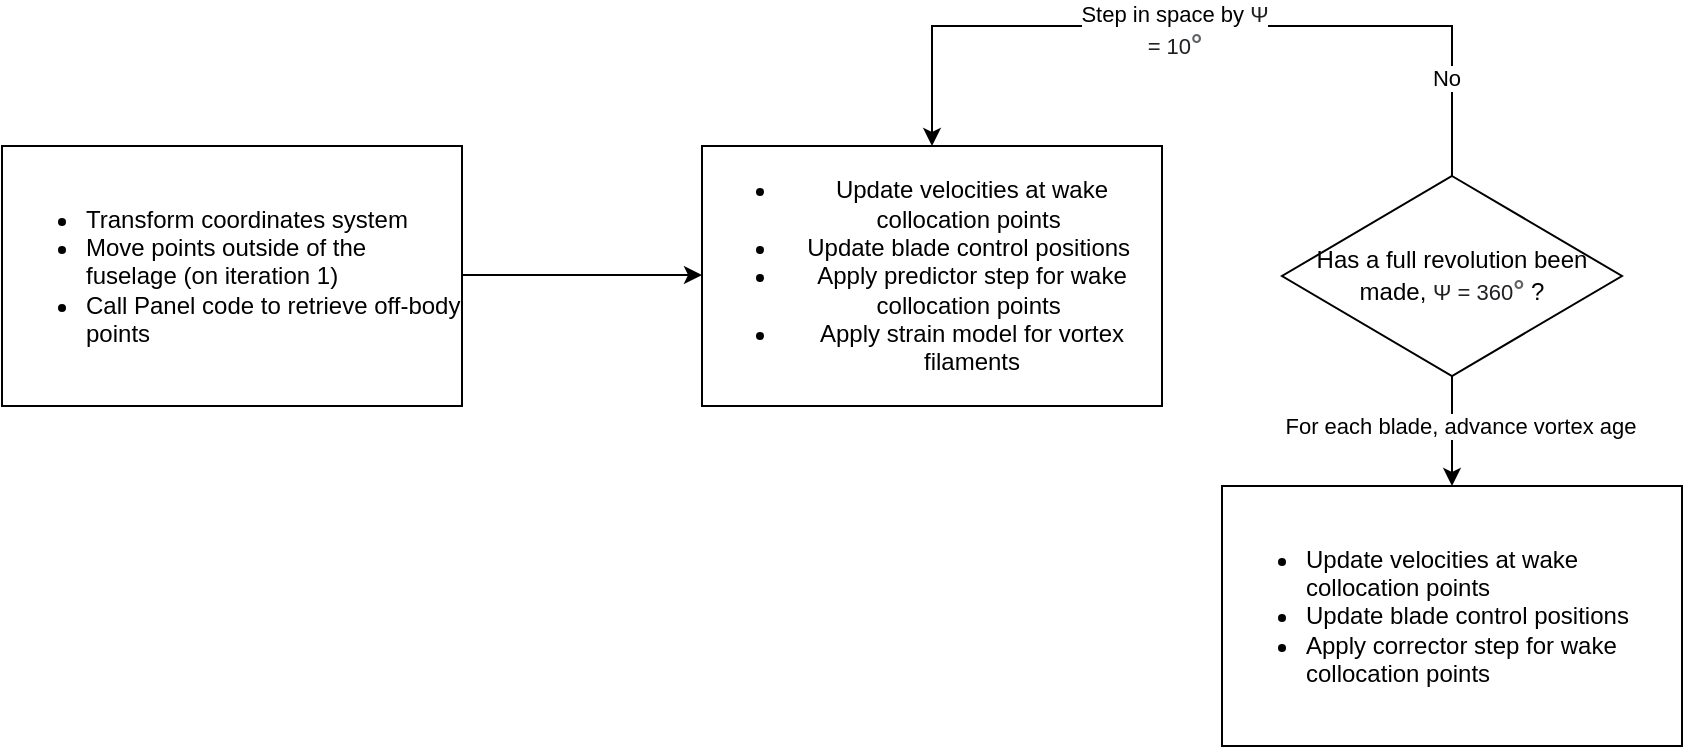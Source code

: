 <mxfile version="24.4.4" type="github">
  <diagram name="Page-1" id="dYHpgIoh0OSFnbPjg0Ja">
    <mxGraphModel dx="1434" dy="746" grid="1" gridSize="10" guides="1" tooltips="1" connect="1" arrows="1" fold="1" page="1" pageScale="1" pageWidth="1169" pageHeight="827" math="0" shadow="0">
      <root>
        <mxCell id="0" />
        <mxCell id="1" parent="0" />
        <mxCell id="wy7dXDqhOxnMxjMCWM0Q-1" value="&lt;ul&gt;&lt;li&gt;Transform coordinates system&lt;/li&gt;&lt;li style=&quot;&quot;&gt;Move points outside of the fuselage (on iteration 1)&lt;/li&gt;&lt;li style=&quot;&quot;&gt;Call Panel code to retrieve off-body points&amp;nbsp;&lt;/li&gt;&lt;/ul&gt;" style="rounded=0;whiteSpace=wrap;html=1;align=left;" vertex="1" parent="1">
          <mxGeometry x="90" y="260" width="230" height="130" as="geometry" />
        </mxCell>
        <mxCell id="wy7dXDqhOxnMxjMCWM0Q-2" value="&lt;div&gt;&lt;ul&gt;&lt;li&gt;Update velocities at wake collocation points&amp;nbsp;&lt;/li&gt;&lt;li&gt;Update blade control positions&amp;nbsp;&lt;/li&gt;&lt;li&gt;Apply predictor step for wake collocation points&amp;nbsp;&lt;/li&gt;&lt;li&gt;Apply strain model for vortex filaments&lt;/li&gt;&lt;/ul&gt;&lt;/div&gt;" style="rounded=0;whiteSpace=wrap;html=1;" vertex="1" parent="1">
          <mxGeometry x="440" y="260" width="230" height="130" as="geometry" />
        </mxCell>
        <mxCell id="wy7dXDqhOxnMxjMCWM0Q-3" value="" style="endArrow=classic;html=1;rounded=0;" edge="1" parent="1">
          <mxGeometry width="50" height="50" relative="1" as="geometry">
            <mxPoint x="320" y="324.5" as="sourcePoint" />
            <mxPoint x="440" y="324.5" as="targetPoint" />
          </mxGeometry>
        </mxCell>
        <mxCell id="wy7dXDqhOxnMxjMCWM0Q-4" value="Has a full revolution been made,&amp;nbsp;&lt;span style=&quot;font-size: 11px; color: rgb(32, 33, 36); font-family: &amp;quot;Google Sans&amp;quot;, arial, sans-serif; text-align: left;&quot;&gt;Ψ = 360&lt;/span&gt;&lt;span style=&quot;font-weight: bold; color: rgb(95, 99, 104); font-family: arial, sans-serif; font-size: 14px; text-align: left;&quot;&gt;°&lt;/span&gt;&amp;nbsp;?" style="rhombus;whiteSpace=wrap;html=1;" vertex="1" parent="1">
          <mxGeometry x="730" y="275" width="170" height="100" as="geometry" />
        </mxCell>
        <mxCell id="wy7dXDqhOxnMxjMCWM0Q-5" value="" style="endArrow=classic;html=1;rounded=0;exitX=0.5;exitY=0;exitDx=0;exitDy=0;entryX=0.5;entryY=0;entryDx=0;entryDy=0;" edge="1" parent="1" source="wy7dXDqhOxnMxjMCWM0Q-4" target="wy7dXDqhOxnMxjMCWM0Q-2">
          <mxGeometry width="50" height="50" relative="1" as="geometry">
            <mxPoint x="820" y="270" as="sourcePoint" />
            <mxPoint x="530" y="200" as="targetPoint" />
            <Array as="points">
              <mxPoint x="815" y="200" />
              <mxPoint x="555" y="200" />
            </Array>
          </mxGeometry>
        </mxCell>
        <mxCell id="wy7dXDqhOxnMxjMCWM0Q-6" value="Step in space by&amp;nbsp;&lt;span style=&quot;color: rgb(32, 33, 36); font-family: &amp;quot;Google Sans&amp;quot;, arial, sans-serif; text-align: left; text-wrap: wrap;&quot;&gt;&lt;font style=&quot;font-size: 11px;&quot;&gt;Ψ = 10&lt;/font&gt;&lt;/span&gt;&lt;span style=&quot;font-weight: bold; color: rgb(95, 99, 104); font-family: arial, sans-serif; font-size: 14px; text-align: left; text-wrap: wrap;&quot;&gt;°&lt;/span&gt;" style="edgeLabel;html=1;align=center;verticalAlign=middle;resizable=0;points=[];" vertex="1" connectable="0" parent="wy7dXDqhOxnMxjMCWM0Q-5">
          <mxGeometry x="0.084" y="2" relative="1" as="geometry">
            <mxPoint as="offset" />
          </mxGeometry>
        </mxCell>
        <mxCell id="wy7dXDqhOxnMxjMCWM0Q-7" value="No" style="edgeLabel;html=1;align=center;verticalAlign=middle;resizable=0;points=[];" vertex="1" connectable="0" parent="wy7dXDqhOxnMxjMCWM0Q-5">
          <mxGeometry x="-0.752" y="3" relative="1" as="geometry">
            <mxPoint as="offset" />
          </mxGeometry>
        </mxCell>
        <mxCell id="wy7dXDqhOxnMxjMCWM0Q-10" value="&lt;ul&gt;&lt;li&gt;Update velocities at wake collocation points&amp;nbsp;&lt;/li&gt;&lt;li&gt;Update blade control positions&amp;nbsp;&lt;/li&gt;&lt;li&gt;Apply corrector step for wake collocation points&lt;/li&gt;&lt;/ul&gt;" style="rounded=0;whiteSpace=wrap;html=1;align=left;" vertex="1" parent="1">
          <mxGeometry x="700" y="430" width="230" height="130" as="geometry" />
        </mxCell>
        <mxCell id="wy7dXDqhOxnMxjMCWM0Q-11" value="" style="endArrow=classic;html=1;rounded=0;exitX=0.5;exitY=1;exitDx=0;exitDy=0;entryX=0.5;entryY=0;entryDx=0;entryDy=0;" edge="1" parent="1" source="wy7dXDqhOxnMxjMCWM0Q-4" target="wy7dXDqhOxnMxjMCWM0Q-10">
          <mxGeometry width="50" height="50" relative="1" as="geometry">
            <mxPoint x="560" y="410" as="sourcePoint" />
            <mxPoint x="610" y="360" as="targetPoint" />
          </mxGeometry>
        </mxCell>
        <mxCell id="wy7dXDqhOxnMxjMCWM0Q-12" value="For each blade, advance vortex age" style="edgeLabel;html=1;align=center;verticalAlign=middle;resizable=0;points=[];" vertex="1" connectable="0" parent="wy7dXDqhOxnMxjMCWM0Q-11">
          <mxGeometry x="-0.091" y="4" relative="1" as="geometry">
            <mxPoint as="offset" />
          </mxGeometry>
        </mxCell>
      </root>
    </mxGraphModel>
  </diagram>
</mxfile>

